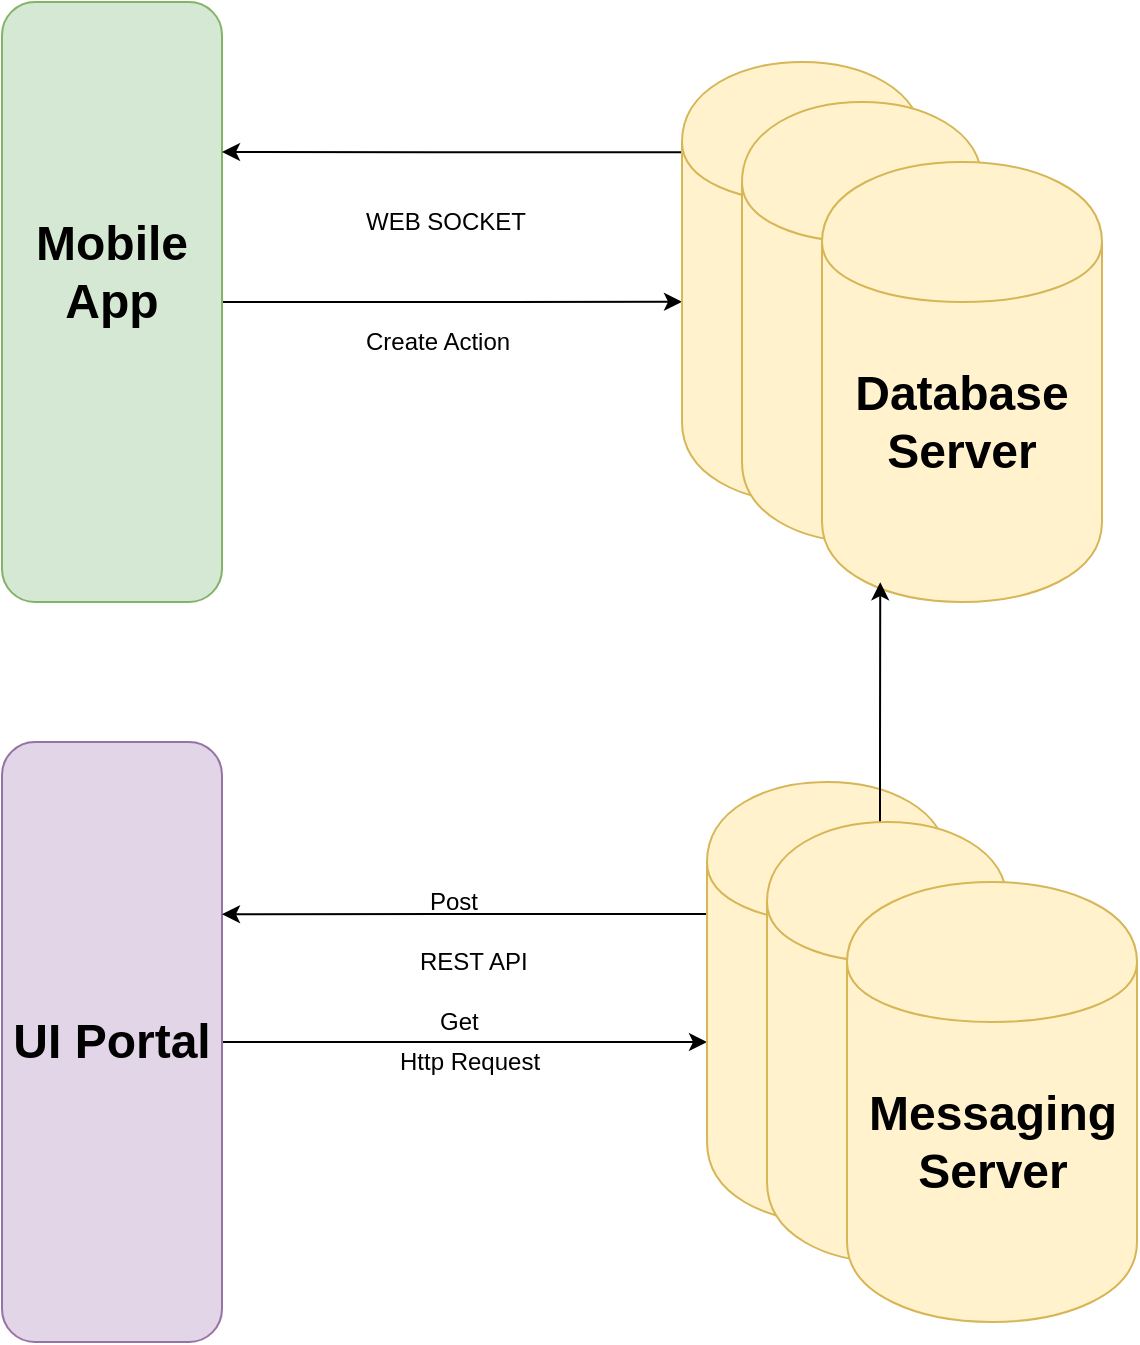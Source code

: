 <mxfile pages="1" version="11.2.3" type="github"><diagram id="0qczLVAyADPbamBbEQbE" name="Page-1"><mxGraphModel dx="1422" dy="835" grid="1" gridSize="10" guides="1" tooltips="1" connect="1" arrows="1" fold="1" page="1" pageScale="1" pageWidth="827" pageHeight="1169" math="0" shadow="0"><root><mxCell id="0"/><mxCell id="1" parent="0"/><mxCell id="XudUECcuD9qLsuMDHXqK-5" style="edgeStyle=orthogonalEdgeStyle;rounded=1;orthogonalLoop=1;jettySize=auto;html=1;startSize=4;entryX=0;entryY=0.545;entryDx=0;entryDy=0;entryPerimeter=0;" edge="1" parent="1" source="FfplTXtFDrtCEEPeY6Jc-1" target="XudUECcuD9qLsuMDHXqK-11"><mxGeometry relative="1" as="geometry"><mxPoint x="520" y="180" as="targetPoint"/></mxGeometry></mxCell><mxCell id="FfplTXtFDrtCEEPeY6Jc-1" value="&lt;b&gt;&lt;font style=&quot;font-size: 24px&quot;&gt;Mobile App&lt;br&gt;&lt;br&gt;&lt;/font&gt;&lt;/b&gt;" style="rounded=1;whiteSpace=wrap;html=1;fillColor=#d5e8d4;strokeColor=#82b366;" parent="1" vertex="1"><mxGeometry x="20" y="30" width="110" height="300" as="geometry"/></mxCell><mxCell id="XudUECcuD9qLsuMDHXqK-10" style="edgeStyle=orthogonalEdgeStyle;rounded=1;orthogonalLoop=1;jettySize=auto;html=1;entryX=1;entryY=0.25;entryDx=0;entryDy=0;startSize=4;exitX=0.083;exitY=0.205;exitDx=0;exitDy=0;exitPerimeter=0;" edge="1" parent="1" source="XudUECcuD9qLsuMDHXqK-11" target="FfplTXtFDrtCEEPeY6Jc-1"><mxGeometry relative="1" as="geometry"><mxPoint x="640" y="105" as="sourcePoint"/></mxGeometry></mxCell><mxCell id="XudUECcuD9qLsuMDHXqK-6" style="edgeStyle=orthogonalEdgeStyle;rounded=1;orthogonalLoop=1;jettySize=auto;html=1;startSize=4;" edge="1" parent="1" source="FfplTXtFDrtCEEPeY6Jc-4" target="XudUECcuD9qLsuMDHXqK-14"><mxGeometry relative="1" as="geometry"><mxPoint x="330" y="550" as="targetPoint"/><Array as="points"><mxPoint x="320" y="550"/><mxPoint x="320" y="550"/></Array></mxGeometry></mxCell><mxCell id="FfplTXtFDrtCEEPeY6Jc-4" value="&lt;b&gt;&lt;font style=&quot;font-size: 24px&quot;&gt;UI Portal&lt;/font&gt;&lt;/b&gt;" style="rounded=1;whiteSpace=wrap;html=1;fillColor=#e1d5e7;strokeColor=#9673a6;" parent="1" vertex="1"><mxGeometry x="20" y="400" width="110" height="300" as="geometry"/></mxCell><mxCell id="XudUECcuD9qLsuMDHXqK-11" value="" style="shape=cylinder;whiteSpace=wrap;html=1;boundedLbl=1;backgroundOutline=1;fillColor=#fff2cc;strokeColor=#d6b656;" vertex="1" parent="1"><mxGeometry x="360" y="60" width="120" height="220" as="geometry"/></mxCell><mxCell id="XudUECcuD9qLsuMDHXqK-12" value="" style="shape=cylinder;whiteSpace=wrap;html=1;boundedLbl=1;backgroundOutline=1;fillColor=#fff2cc;strokeColor=#d6b656;" vertex="1" parent="1"><mxGeometry x="390" y="80" width="120" height="220" as="geometry"/></mxCell><mxCell id="XudUECcuD9qLsuMDHXqK-13" value="&lt;b style=&quot;font-size: 24px ; white-space: normal&quot;&gt;Database Server&lt;/b&gt;" style="shape=cylinder;whiteSpace=wrap;html=1;boundedLbl=1;backgroundOutline=1;fillColor=#fff2cc;strokeColor=#d6b656;" vertex="1" parent="1"><mxGeometry x="430" y="110" width="140" height="220" as="geometry"/></mxCell><mxCell id="XudUECcuD9qLsuMDHXqK-26" style="edgeStyle=orthogonalEdgeStyle;rounded=1;orthogonalLoop=1;jettySize=auto;html=1;exitX=0;exitY=0.3;exitDx=0;exitDy=0;entryX=1;entryY=0.287;entryDx=0;entryDy=0;entryPerimeter=0;startSize=4;" edge="1" parent="1" source="XudUECcuD9qLsuMDHXqK-14" target="FfplTXtFDrtCEEPeY6Jc-4"><mxGeometry relative="1" as="geometry"/></mxCell><mxCell id="XudUECcuD9qLsuMDHXqK-14" value="" style="shape=cylinder;whiteSpace=wrap;html=1;boundedLbl=1;backgroundOutline=1;fillColor=#fff2cc;strokeColor=#d6b656;" vertex="1" parent="1"><mxGeometry x="372.5" y="420" width="120" height="220" as="geometry"/></mxCell><mxCell id="XudUECcuD9qLsuMDHXqK-17" style="edgeStyle=orthogonalEdgeStyle;rounded=1;orthogonalLoop=1;jettySize=auto;html=1;entryX=0.208;entryY=0.955;entryDx=0;entryDy=0;entryPerimeter=0;startSize=4;" edge="1" parent="1" source="XudUECcuD9qLsuMDHXqK-15" target="XudUECcuD9qLsuMDHXqK-13"><mxGeometry relative="1" as="geometry"><Array as="points"><mxPoint x="459" y="410"/><mxPoint x="459" y="410"/></Array></mxGeometry></mxCell><mxCell id="XudUECcuD9qLsuMDHXqK-15" value="" style="shape=cylinder;whiteSpace=wrap;html=1;boundedLbl=1;backgroundOutline=1;fillColor=#fff2cc;strokeColor=#d6b656;" vertex="1" parent="1"><mxGeometry x="402.5" y="440" width="120" height="220" as="geometry"/></mxCell><mxCell id="XudUECcuD9qLsuMDHXqK-16" value="&lt;b style=&quot;font-size: 24px ; white-space: normal&quot;&gt;Messaging Server&lt;/b&gt;" style="shape=cylinder;whiteSpace=wrap;html=1;boundedLbl=1;backgroundOutline=1;fillColor=#fff2cc;strokeColor=#d6b656;" vertex="1" parent="1"><mxGeometry x="442.5" y="470" width="145" height="220" as="geometry"/></mxCell><mxCell id="XudUECcuD9qLsuMDHXqK-19" value="Create Action" style="text;html=1;resizable=0;points=[];autosize=1;align=left;verticalAlign=top;spacingTop=-4;" vertex="1" parent="1"><mxGeometry x="200" y="190" width="90" height="20" as="geometry"/></mxCell><mxCell id="XudUECcuD9qLsuMDHXqK-20" value="REST API" style="text;html=1;resizable=0;points=[];autosize=1;align=left;verticalAlign=top;spacingTop=-4;" vertex="1" parent="1"><mxGeometry x="227" y="500" width="70" height="20" as="geometry"/></mxCell><mxCell id="XudUECcuD9qLsuMDHXqK-21" value="WEB SOCKET" style="text;html=1;resizable=0;points=[];autosize=1;align=left;verticalAlign=top;spacingTop=-4;" vertex="1" parent="1"><mxGeometry x="200" y="130" width="100" height="20" as="geometry"/></mxCell><mxCell id="XudUECcuD9qLsuMDHXqK-27" value="Http Request" style="text;html=1;resizable=0;points=[];autosize=1;align=left;verticalAlign=top;spacingTop=-4;" vertex="1" parent="1"><mxGeometry x="217" y="550" width="90" height="20" as="geometry"/></mxCell><mxCell id="XudUECcuD9qLsuMDHXqK-30" value="Post" style="text;html=1;resizable=0;points=[];autosize=1;align=left;verticalAlign=top;spacingTop=-4;" vertex="1" parent="1"><mxGeometry x="231.5" y="470" width="40" height="20" as="geometry"/></mxCell><mxCell id="XudUECcuD9qLsuMDHXqK-31" value="Get" style="text;html=1;resizable=0;points=[];autosize=1;align=left;verticalAlign=top;spacingTop=-4;" vertex="1" parent="1"><mxGeometry x="236.5" y="530" width="30" height="20" as="geometry"/></mxCell></root></mxGraphModel></diagram></mxfile>